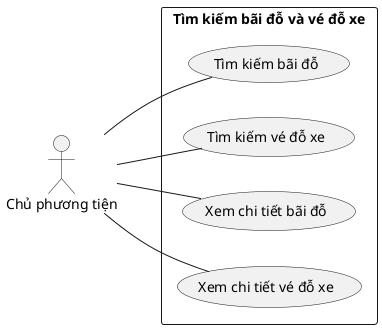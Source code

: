 @startuml find_parking_and_tickets

left to right direction
skinparam packageStyle rect

actor "Chủ phương tiện" as VehicleOwner

rectangle "Tìm kiếm bãi đỗ và vé đỗ xe" as FindParkingAndTickets {
  'VehicleOwner'
    VehicleOwner -- (Tìm kiếm bãi đỗ)
    VehicleOwner -- (Tìm kiếm vé đỗ xe)
    VehicleOwner -- (Xem chi tiết bãi đỗ)
    VehicleOwner -- (Xem chi tiết vé đỗ xe)
}

@enduml